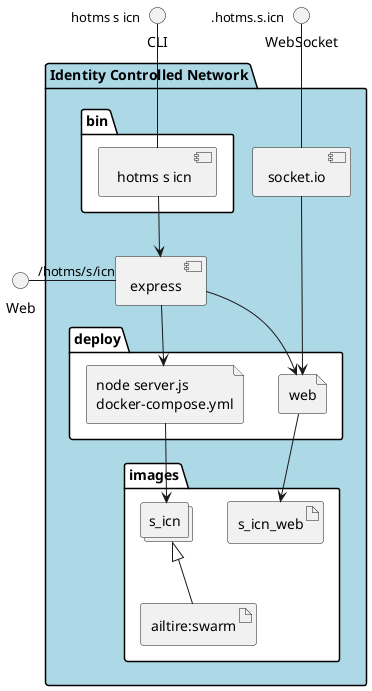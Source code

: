 @startuml
  interface CLI
  interface Web
  interface WebSocket
package "Identity Controlled Network" #lightblue {
  component express as REST
  component socket.io as socket
  folder bin #ffffff {
    component " hotms s icn" as binName
  }
  binName --> REST

  folder deploy #ffffff {
      file "node server.js\ndocker-compose.yml" as s_icn_container
      REST --> s_icn_container

  
    file "web" as web_container
    REST --> web_container
    socket ---> web_container
  
  }
  folder images #ffffff {
    collections "s_icn" as s_icnimage
    artifact "ailtire:swarm" as ailtireswarm
    s_icnimage <|-- ailtireswarm
    s_icn_container --> s_icnimage

  
      artifact "s_icn_web" as s_icn_web
      web_container --> s_icn_web
    
  }
}
CLI " hotms s icn" -- binName
Web "/hotms/s/icn" - REST
WebSocket ".hotms.s.icn" -- socket

@enduml
